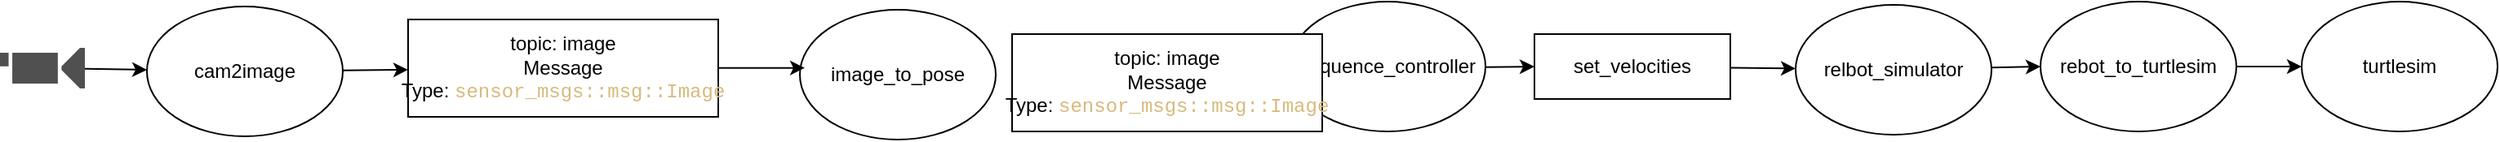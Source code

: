 <mxfile>
    <diagram id="F6yX_vlEq1JJeIn5qmKK" name="Page-1">
        <mxGraphModel dx="1606" dy="990" grid="1" gridSize="10" guides="1" tooltips="1" connect="1" arrows="1" fold="1" page="1" pageScale="1" pageWidth="850" pageHeight="1100" math="0" shadow="0">
            <root>
                <mxCell id="0"/>
                <mxCell id="1" parent="0"/>
                <mxCell id="7" value="" style="edgeStyle=none;html=1;" edge="1" parent="1" source="2" target="6">
                    <mxGeometry relative="1" as="geometry"/>
                </mxCell>
                <mxCell id="2" value="sequence_controller" style="ellipse;whiteSpace=wrap;html=1;" vertex="1" parent="1">
                    <mxGeometry x="320" y="537" width="120" height="80" as="geometry"/>
                </mxCell>
                <mxCell id="3" value="image_to_pose" style="ellipse;whiteSpace=wrap;html=1;" vertex="1" parent="1">
                    <mxGeometry x="20" y="542" width="120" height="80" as="geometry"/>
                </mxCell>
                <mxCell id="19" style="edgeStyle=none;html=1;" edge="1" parent="1" source="6" target="11">
                    <mxGeometry relative="1" as="geometry"/>
                </mxCell>
                <mxCell id="6" value="set_velocities" style="rounded=0;whiteSpace=wrap;html=1;" vertex="1" parent="1">
                    <mxGeometry x="470" y="557" width="120" height="40" as="geometry"/>
                </mxCell>
                <mxCell id="14" style="edgeStyle=none;html=1;" edge="1" parent="1" source="10" target="13">
                    <mxGeometry relative="1" as="geometry"/>
                </mxCell>
                <mxCell id="10" value="" style="sketch=0;pointerEvents=1;shadow=0;dashed=0;html=1;strokeColor=none;fillColor=#505050;labelPosition=center;verticalLabelPosition=bottom;verticalAlign=top;outlineConnect=0;align=center;shape=mxgraph.office.devices.video_camera;" vertex="1" parent="1">
                    <mxGeometry x="-470" y="565.5" width="52" height="25" as="geometry"/>
                </mxCell>
                <mxCell id="18" style="edgeStyle=none;html=1;entryX=0;entryY=0.5;entryDx=0;entryDy=0;" edge="1" parent="1" source="11" target="16">
                    <mxGeometry relative="1" as="geometry"/>
                </mxCell>
                <mxCell id="11" value="relbot_simulator" style="ellipse;whiteSpace=wrap;html=1;" vertex="1" parent="1">
                    <mxGeometry x="630" y="539" width="120" height="80" as="geometry"/>
                </mxCell>
                <mxCell id="23" style="edgeStyle=none;html=1;" edge="1" parent="1" source="13" target="22">
                    <mxGeometry relative="1" as="geometry"/>
                </mxCell>
                <mxCell id="13" value="cam2image" style="ellipse;whiteSpace=wrap;html=1;" vertex="1" parent="1">
                    <mxGeometry x="-380" y="540" width="120" height="80" as="geometry"/>
                </mxCell>
                <mxCell id="15" value="turtlesim" style="ellipse;whiteSpace=wrap;html=1;" vertex="1" parent="1">
                    <mxGeometry x="940" y="537" width="120" height="80" as="geometry"/>
                </mxCell>
                <mxCell id="16" value="rebot_to_turtlesim" style="ellipse;whiteSpace=wrap;html=1;" vertex="1" parent="1">
                    <mxGeometry x="780" y="537" width="120" height="80" as="geometry"/>
                </mxCell>
                <mxCell id="17" style="edgeStyle=none;html=1;entryX=0;entryY=0.5;entryDx=0;entryDy=0;" edge="1" parent="1" source="16" target="15">
                    <mxGeometry relative="1" as="geometry"/>
                </mxCell>
                <mxCell id="22" value="topic: image&lt;div&gt;Message Type:&amp;nbsp;&lt;span style=&quot;background-color: rgba(255, 255, 255, 0.1); color: rgb(215, 186, 125); font-family: Consolas, &amp;quot;Courier New&amp;quot;, monospace; text-align: left; white-space-collapse: preserve;&quot;&gt;sensor_msgs::msg::Image&lt;/span&gt;&lt;/div&gt;" style="rounded=0;whiteSpace=wrap;html=1;" vertex="1" parent="1">
                    <mxGeometry x="-220" y="548" width="190" height="60" as="geometry"/>
                </mxCell>
                <mxCell id="24" style="edgeStyle=none;html=1;entryX=0.025;entryY=0.448;entryDx=0;entryDy=0;entryPerimeter=0;" edge="1" parent="1" source="22" target="3">
                    <mxGeometry relative="1" as="geometry"/>
                </mxCell>
                <mxCell id="25" value="topic: image&lt;div&gt;Message Type:&amp;nbsp;&lt;span style=&quot;background-color: rgba(255, 255, 255, 0.1); color: rgb(215, 186, 125); font-family: Consolas, &amp;quot;Courier New&amp;quot;, monospace; text-align: left; white-space-collapse: preserve;&quot;&gt;sensor_msgs::msg::Image&lt;/span&gt;&lt;/div&gt;" style="rounded=0;whiteSpace=wrap;html=1;" vertex="1" parent="1">
                    <mxGeometry x="150" y="557" width="190" height="60" as="geometry"/>
                </mxCell>
            </root>
        </mxGraphModel>
    </diagram>
</mxfile>